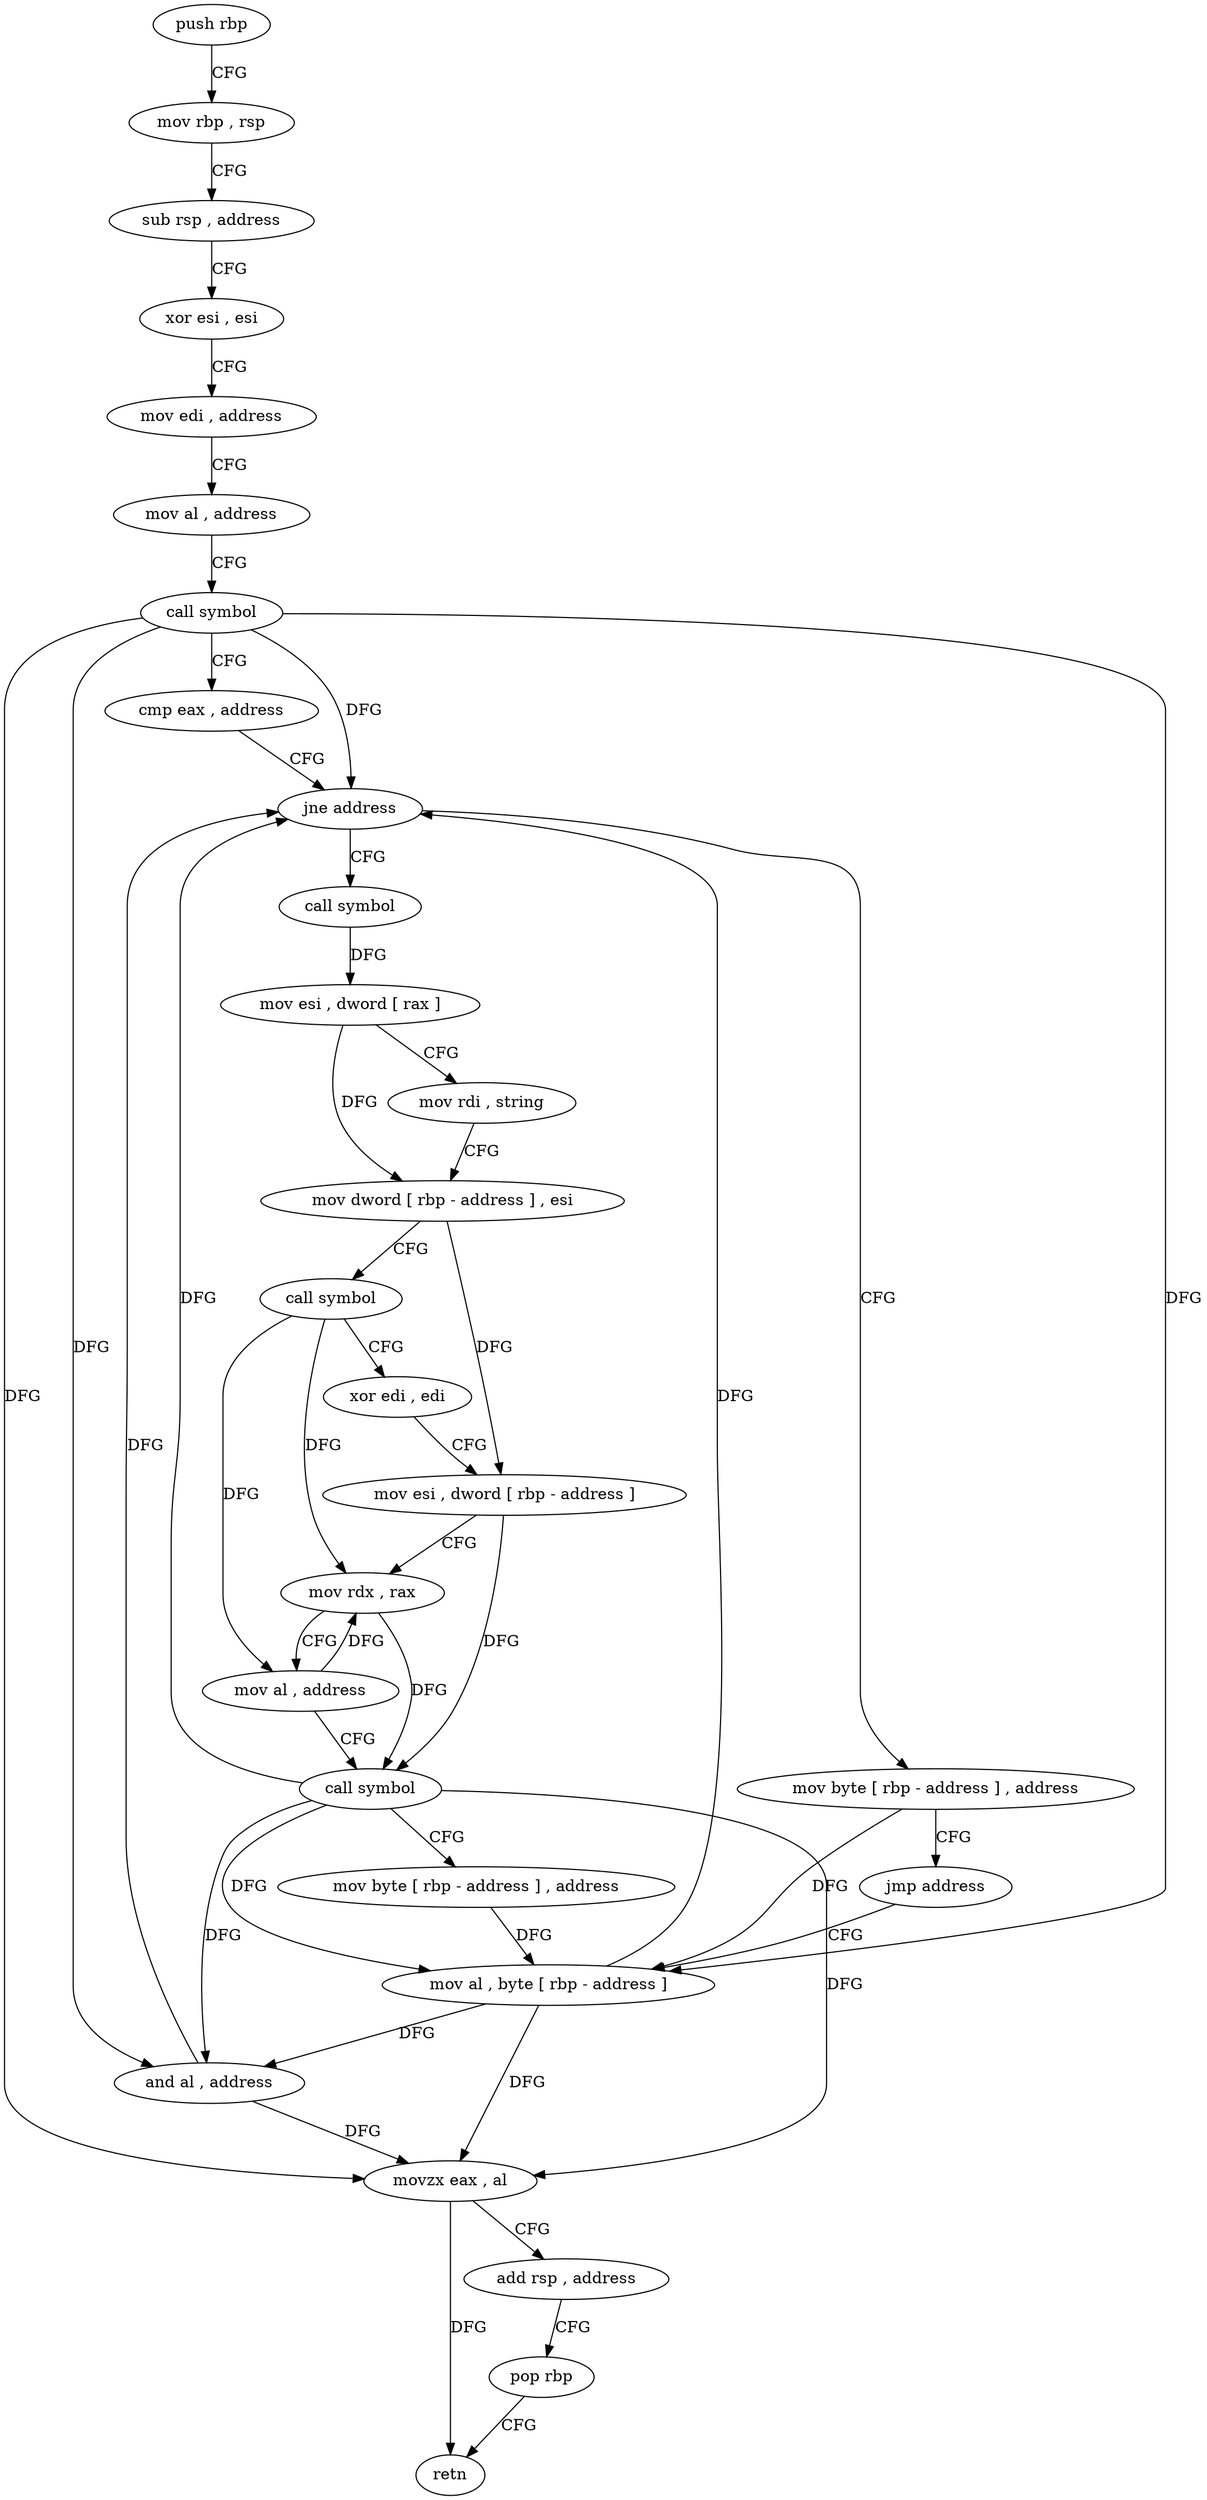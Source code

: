 digraph "func" {
"4205328" [label = "push rbp" ]
"4205329" [label = "mov rbp , rsp" ]
"4205332" [label = "sub rsp , address" ]
"4205336" [label = "xor esi , esi" ]
"4205338" [label = "mov edi , address" ]
"4205343" [label = "mov al , address" ]
"4205345" [label = "call symbol" ]
"4205350" [label = "cmp eax , address" ]
"4205353" [label = "jne address" ]
"4205368" [label = "call symbol" ]
"4205359" [label = "mov byte [ rbp - address ] , address" ]
"4205373" [label = "mov esi , dword [ rax ]" ]
"4205375" [label = "mov rdi , string" ]
"4205385" [label = "mov dword [ rbp - address ] , esi" ]
"4205388" [label = "call symbol" ]
"4205393" [label = "xor edi , edi" ]
"4205395" [label = "mov esi , dword [ rbp - address ]" ]
"4205398" [label = "mov rdx , rax" ]
"4205401" [label = "mov al , address" ]
"4205403" [label = "call symbol" ]
"4205408" [label = "mov byte [ rbp - address ] , address" ]
"4205412" [label = "mov al , byte [ rbp - address ]" ]
"4205363" [label = "jmp address" ]
"4205415" [label = "and al , address" ]
"4205417" [label = "movzx eax , al" ]
"4205420" [label = "add rsp , address" ]
"4205424" [label = "pop rbp" ]
"4205425" [label = "retn" ]
"4205328" -> "4205329" [ label = "CFG" ]
"4205329" -> "4205332" [ label = "CFG" ]
"4205332" -> "4205336" [ label = "CFG" ]
"4205336" -> "4205338" [ label = "CFG" ]
"4205338" -> "4205343" [ label = "CFG" ]
"4205343" -> "4205345" [ label = "CFG" ]
"4205345" -> "4205350" [ label = "CFG" ]
"4205345" -> "4205353" [ label = "DFG" ]
"4205345" -> "4205412" [ label = "DFG" ]
"4205345" -> "4205415" [ label = "DFG" ]
"4205345" -> "4205417" [ label = "DFG" ]
"4205350" -> "4205353" [ label = "CFG" ]
"4205353" -> "4205368" [ label = "CFG" ]
"4205353" -> "4205359" [ label = "CFG" ]
"4205368" -> "4205373" [ label = "DFG" ]
"4205359" -> "4205363" [ label = "CFG" ]
"4205359" -> "4205412" [ label = "DFG" ]
"4205373" -> "4205375" [ label = "CFG" ]
"4205373" -> "4205385" [ label = "DFG" ]
"4205375" -> "4205385" [ label = "CFG" ]
"4205385" -> "4205388" [ label = "CFG" ]
"4205385" -> "4205395" [ label = "DFG" ]
"4205388" -> "4205393" [ label = "CFG" ]
"4205388" -> "4205398" [ label = "DFG" ]
"4205388" -> "4205401" [ label = "DFG" ]
"4205393" -> "4205395" [ label = "CFG" ]
"4205395" -> "4205398" [ label = "CFG" ]
"4205395" -> "4205403" [ label = "DFG" ]
"4205398" -> "4205401" [ label = "CFG" ]
"4205398" -> "4205403" [ label = "DFG" ]
"4205401" -> "4205403" [ label = "CFG" ]
"4205401" -> "4205398" [ label = "DFG" ]
"4205403" -> "4205408" [ label = "CFG" ]
"4205403" -> "4205353" [ label = "DFG" ]
"4205403" -> "4205412" [ label = "DFG" ]
"4205403" -> "4205415" [ label = "DFG" ]
"4205403" -> "4205417" [ label = "DFG" ]
"4205408" -> "4205412" [ label = "DFG" ]
"4205412" -> "4205415" [ label = "DFG" ]
"4205412" -> "4205353" [ label = "DFG" ]
"4205412" -> "4205417" [ label = "DFG" ]
"4205363" -> "4205412" [ label = "CFG" ]
"4205415" -> "4205417" [ label = "DFG" ]
"4205415" -> "4205353" [ label = "DFG" ]
"4205417" -> "4205420" [ label = "CFG" ]
"4205417" -> "4205425" [ label = "DFG" ]
"4205420" -> "4205424" [ label = "CFG" ]
"4205424" -> "4205425" [ label = "CFG" ]
}
